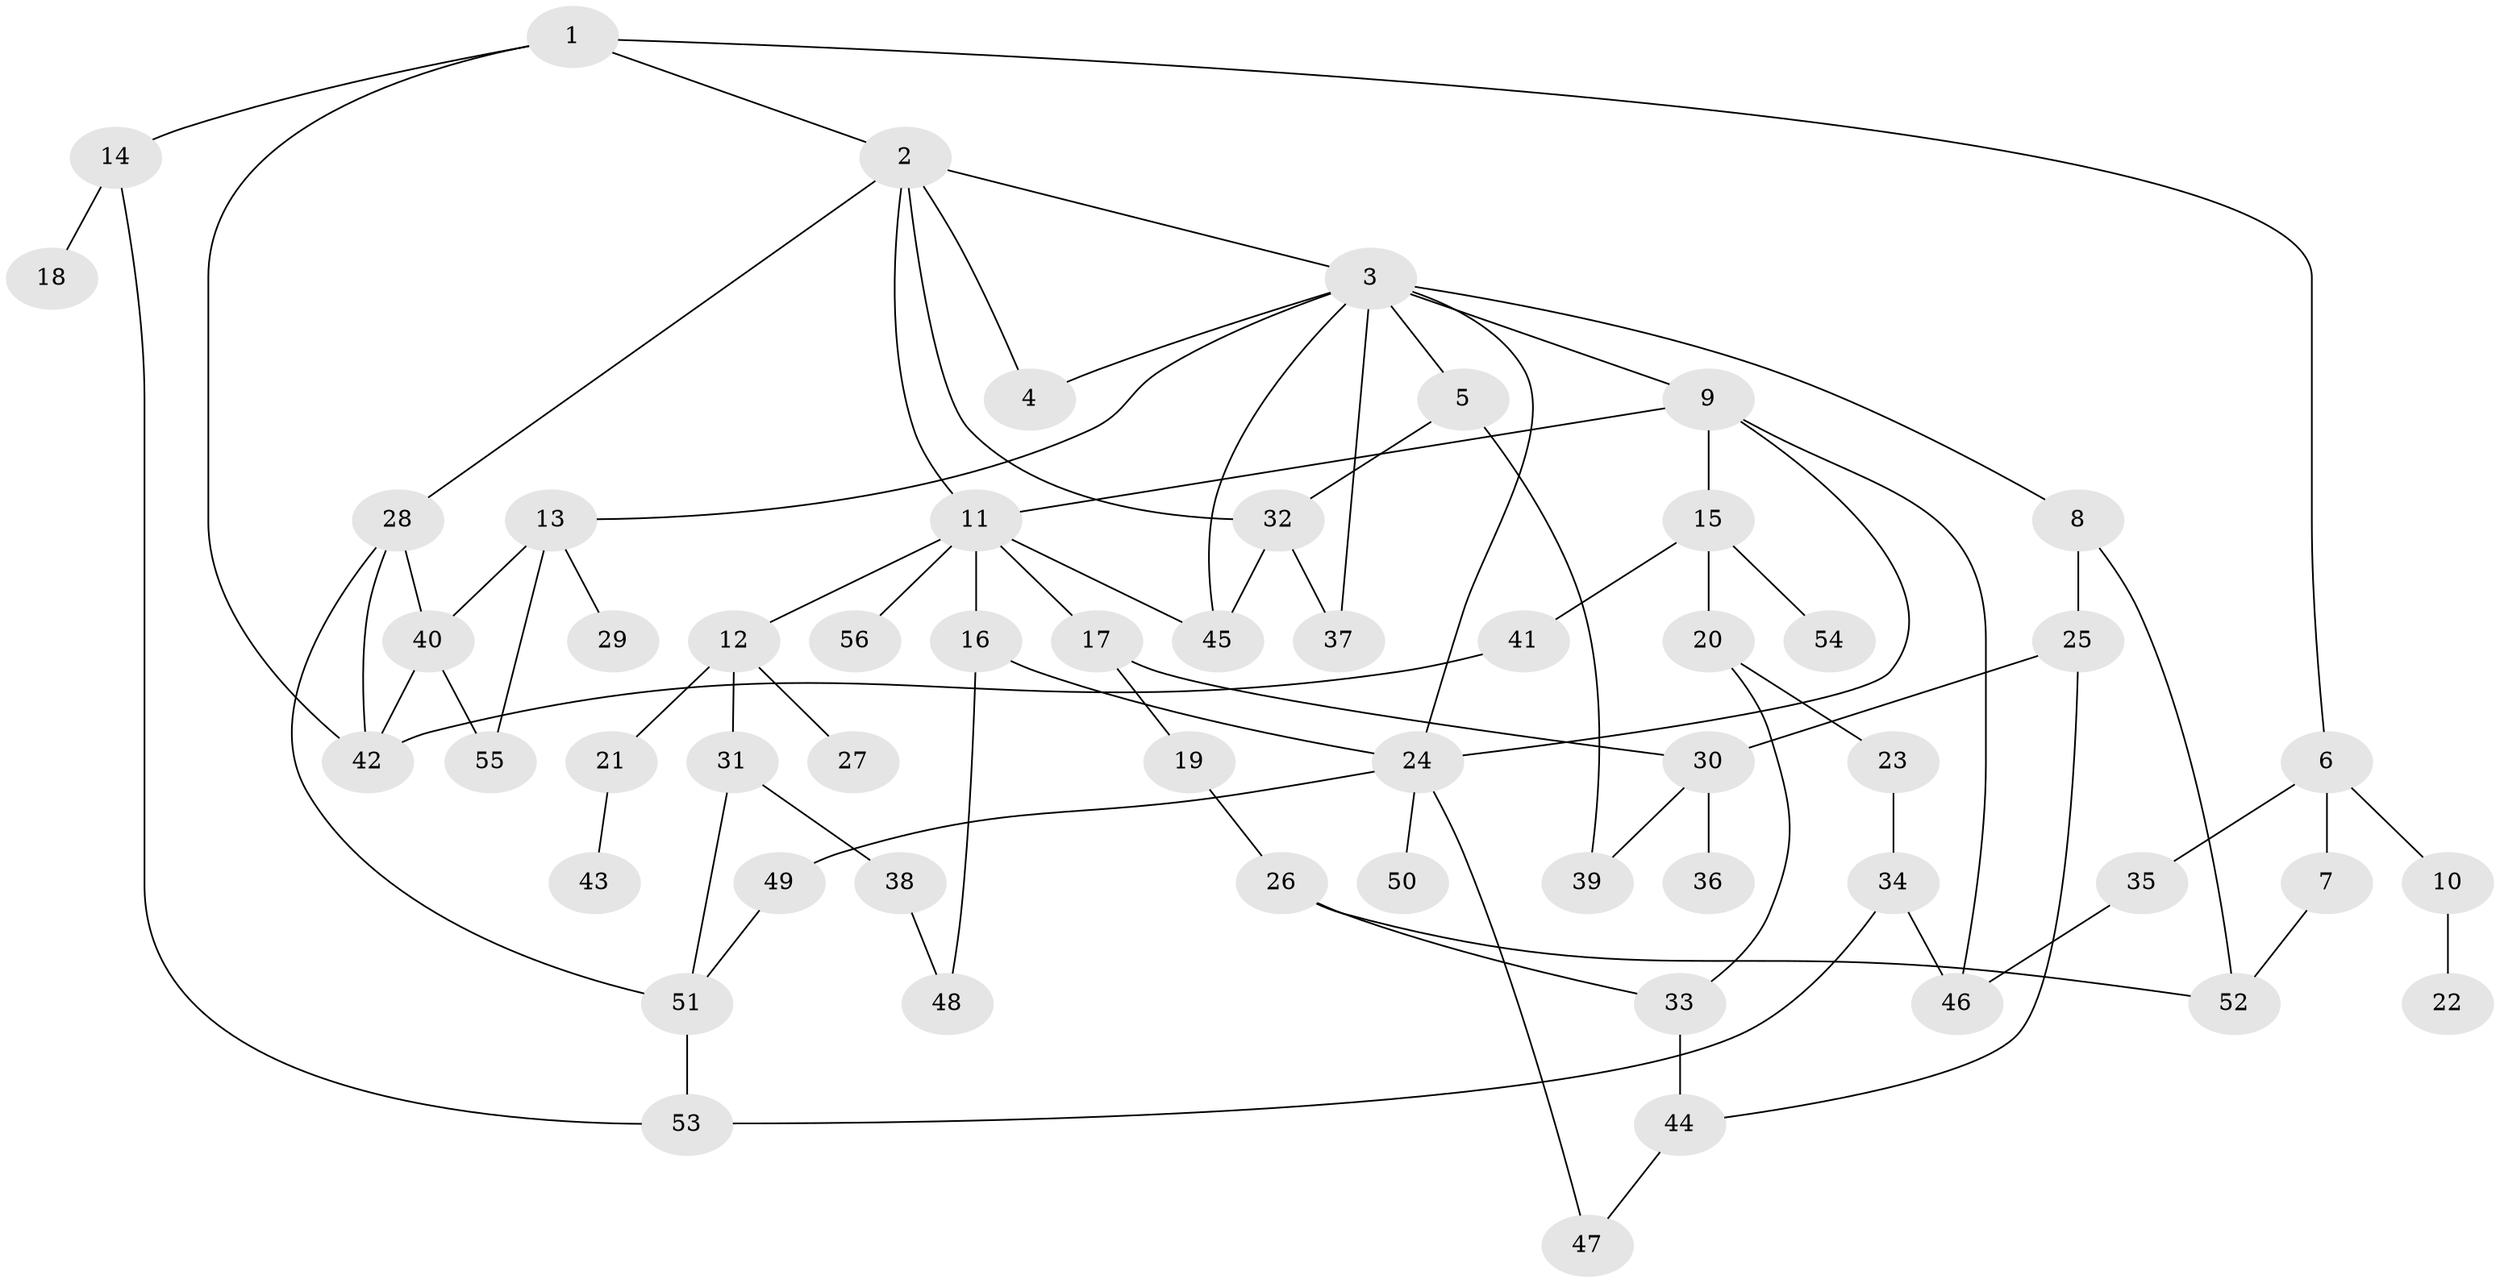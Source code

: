 // Generated by graph-tools (version 1.1) at 2025/25/03/09/25 03:25:29]
// undirected, 56 vertices, 82 edges
graph export_dot {
graph [start="1"]
  node [color=gray90,style=filled];
  1;
  2;
  3;
  4;
  5;
  6;
  7;
  8;
  9;
  10;
  11;
  12;
  13;
  14;
  15;
  16;
  17;
  18;
  19;
  20;
  21;
  22;
  23;
  24;
  25;
  26;
  27;
  28;
  29;
  30;
  31;
  32;
  33;
  34;
  35;
  36;
  37;
  38;
  39;
  40;
  41;
  42;
  43;
  44;
  45;
  46;
  47;
  48;
  49;
  50;
  51;
  52;
  53;
  54;
  55;
  56;
  1 -- 2;
  1 -- 6;
  1 -- 14;
  1 -- 42;
  2 -- 3;
  2 -- 4;
  2 -- 11;
  2 -- 28;
  2 -- 32;
  3 -- 5;
  3 -- 8;
  3 -- 9;
  3 -- 13;
  3 -- 37;
  3 -- 24;
  3 -- 45;
  3 -- 4;
  5 -- 32;
  5 -- 39;
  6 -- 7;
  6 -- 10;
  6 -- 35;
  7 -- 52;
  8 -- 25;
  8 -- 52;
  9 -- 15;
  9 -- 24;
  9 -- 46;
  9 -- 11;
  10 -- 22;
  11 -- 12;
  11 -- 16;
  11 -- 17;
  11 -- 56;
  11 -- 45;
  12 -- 21;
  12 -- 27;
  12 -- 31;
  13 -- 29;
  13 -- 40;
  13 -- 55;
  14 -- 18;
  14 -- 53;
  15 -- 20;
  15 -- 41;
  15 -- 54;
  16 -- 48;
  16 -- 24;
  17 -- 19;
  17 -- 30;
  19 -- 26;
  20 -- 23;
  20 -- 33;
  21 -- 43;
  23 -- 34;
  24 -- 49;
  24 -- 50;
  24 -- 47;
  25 -- 30;
  25 -- 44;
  26 -- 33;
  26 -- 52;
  28 -- 51;
  28 -- 42;
  28 -- 40;
  30 -- 36;
  30 -- 39;
  31 -- 38;
  31 -- 51;
  32 -- 45;
  32 -- 37;
  33 -- 44;
  34 -- 46;
  34 -- 53;
  35 -- 46;
  38 -- 48;
  40 -- 55;
  40 -- 42;
  41 -- 42;
  44 -- 47;
  49 -- 51;
  51 -- 53;
}
